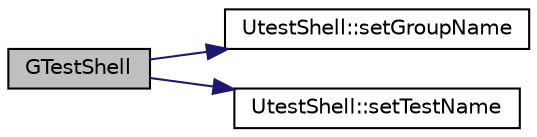 digraph "GTestShell"
{
 // LATEX_PDF_SIZE
  edge [fontname="Helvetica",fontsize="10",labelfontname="Helvetica",labelfontsize="10"];
  node [fontname="Helvetica",fontsize="10",shape=record];
  rankdir="LR";
  Node1 [label="GTestShell",height=0.2,width=0.4,color="black", fillcolor="grey75", style="filled", fontcolor="black",tooltip=" "];
  Node1 -> Node2 [color="midnightblue",fontsize="10",style="solid",fontname="Helvetica"];
  Node2 [label="UtestShell::setGroupName",height=0.2,width=0.4,color="black", fillcolor="white", style="filled",URL="$class_utest_shell.html#a1bd15ccf10b94d820271b74ff6e9c534",tooltip=" "];
  Node1 -> Node3 [color="midnightblue",fontsize="10",style="solid",fontname="Helvetica"];
  Node3 [label="UtestShell::setTestName",height=0.2,width=0.4,color="black", fillcolor="white", style="filled",URL="$class_utest_shell.html#adcba7e1f936ea12d57c7ef2949c9fd08",tooltip=" "];
}
